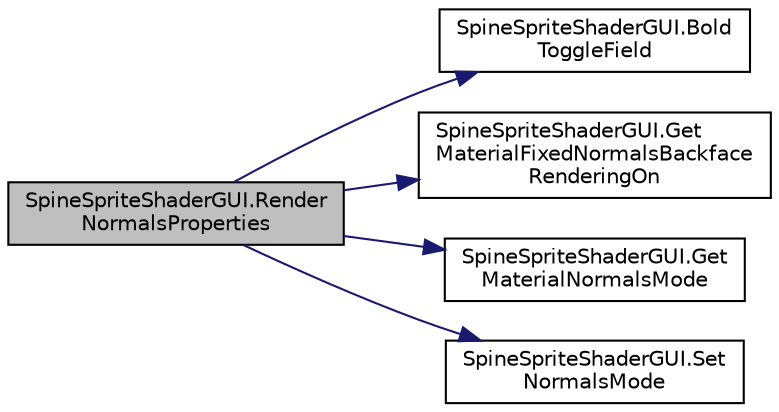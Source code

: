 digraph "SpineSpriteShaderGUI.RenderNormalsProperties"
{
 // LATEX_PDF_SIZE
  edge [fontname="Helvetica",fontsize="10",labelfontname="Helvetica",labelfontsize="10"];
  node [fontname="Helvetica",fontsize="10",shape=record];
  rankdir="LR";
  Node1 [label="SpineSpriteShaderGUI.Render\lNormalsProperties",height=0.2,width=0.4,color="black", fillcolor="grey75", style="filled", fontcolor="black",tooltip=" "];
  Node1 -> Node2 [color="midnightblue",fontsize="10",style="solid",fontname="Helvetica"];
  Node2 [label="SpineSpriteShaderGUI.Bold\lToggleField",height=0.2,width=0.4,color="black", fillcolor="white", style="filled",URL="$class_spine_sprite_shader_g_u_i.html#a849d7653125945ba37315a3b036121db",tooltip=" "];
  Node1 -> Node3 [color="midnightblue",fontsize="10",style="solid",fontname="Helvetica"];
  Node3 [label="SpineSpriteShaderGUI.Get\lMaterialFixedNormalsBackface\lRenderingOn",height=0.2,width=0.4,color="black", fillcolor="white", style="filled",URL="$class_spine_sprite_shader_g_u_i.html#a253bd2f25bfcc7edac331930e05d2259",tooltip=" "];
  Node1 -> Node4 [color="midnightblue",fontsize="10",style="solid",fontname="Helvetica"];
  Node4 [label="SpineSpriteShaderGUI.Get\lMaterialNormalsMode",height=0.2,width=0.4,color="black", fillcolor="white", style="filled",URL="$class_spine_sprite_shader_g_u_i.html#a10b72720427bc52c9ff2e2d75cd45caf",tooltip=" "];
  Node1 -> Node5 [color="midnightblue",fontsize="10",style="solid",fontname="Helvetica"];
  Node5 [label="SpineSpriteShaderGUI.Set\lNormalsMode",height=0.2,width=0.4,color="black", fillcolor="white", style="filled",URL="$class_spine_sprite_shader_g_u_i.html#a707186ab969a50ab44a7d42fba9ff0ed",tooltip=" "];
}
